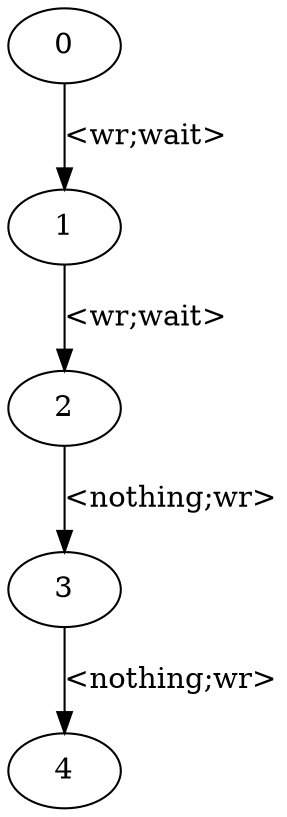 digraph witness0 {
 0 [label="0",shape=ellipse]
 1 [label="1",shape=ellipse]
 2 [label="2",shape=ellipse]
 3 [label="3",shape=ellipse]
 4 [label="4",shape=ellipse]
    0 -> 1[label="<wr;wait>"]
    1 -> 2[label="<wr;wait>"]
    2 -> 3[label="<nothing;wr>"]
    3 -> 4[label="<nothing;wr>"]
}
